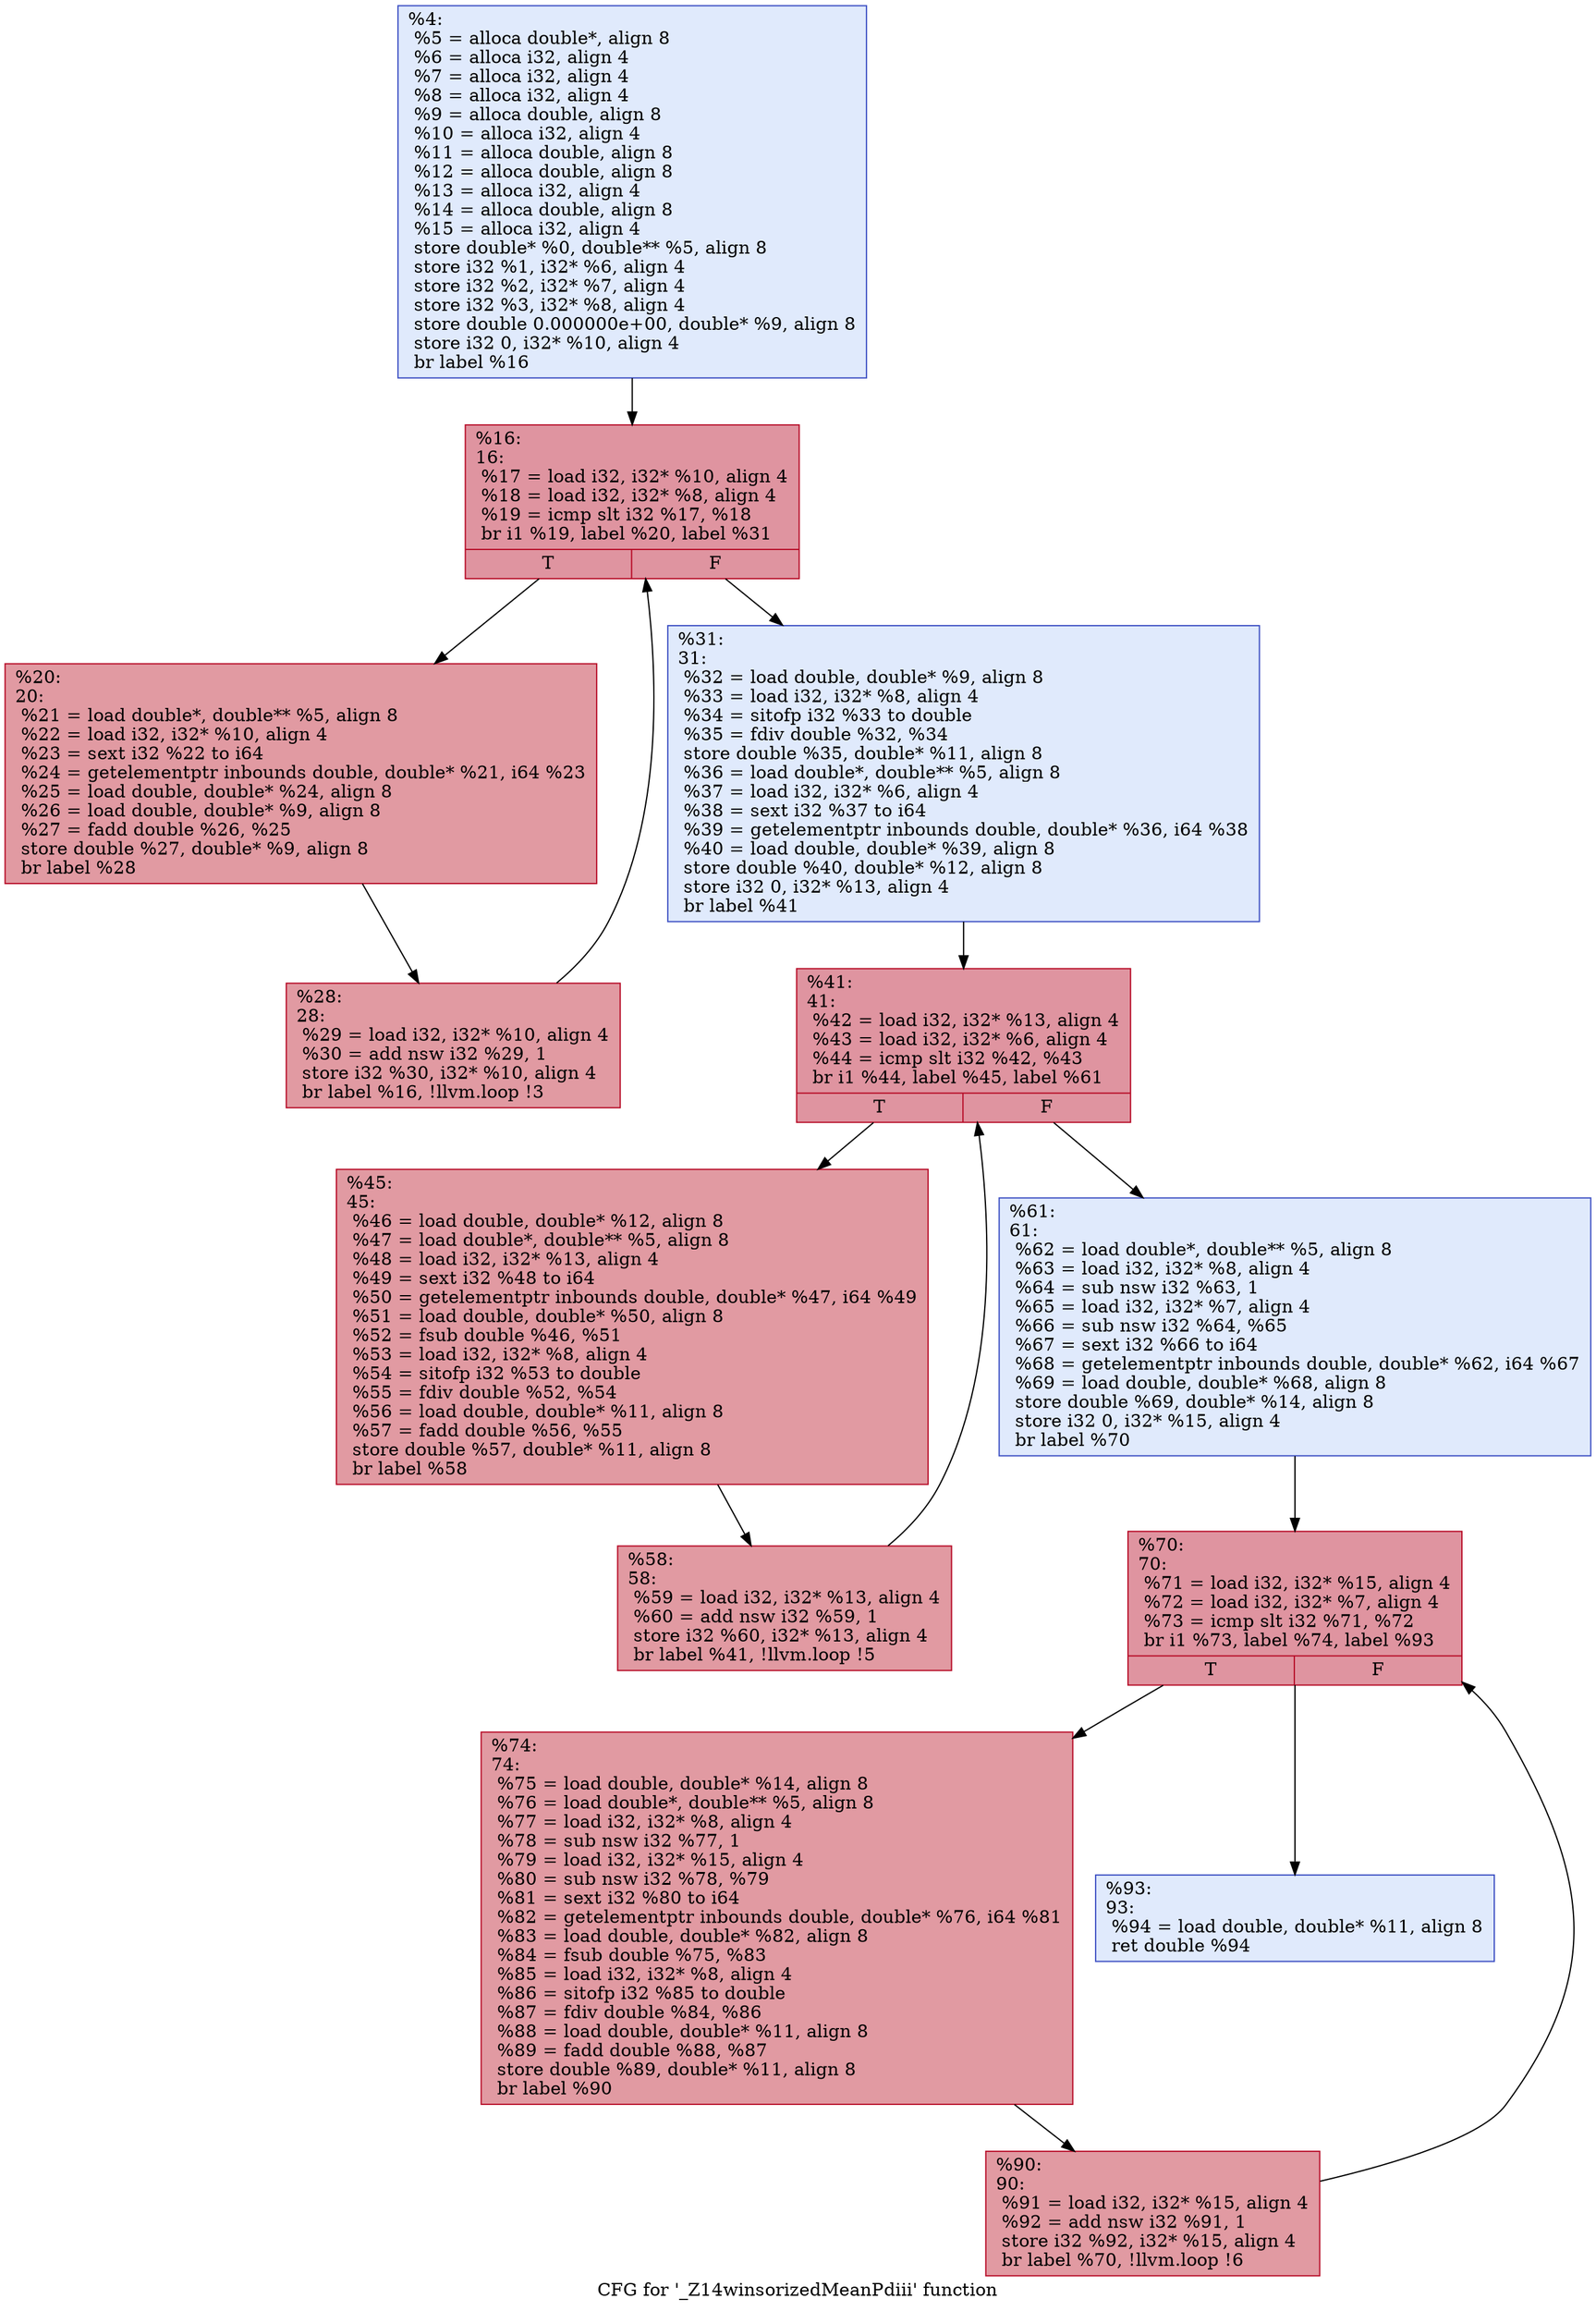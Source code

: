 digraph "CFG for '_Z14winsorizedMeanPdiii' function" {
	label="CFG for '_Z14winsorizedMeanPdiii' function";

	1 [shape=record,color="#3d50c3ff", style=filled, fillcolor="#b9d0f970",label="{%4:\l  %5 = alloca double*, align 8\l  %6 = alloca i32, align 4\l  %7 = alloca i32, align 4\l  %8 = alloca i32, align 4\l  %9 = alloca double, align 8\l  %10 = alloca i32, align 4\l  %11 = alloca double, align 8\l  %12 = alloca double, align 8\l  %13 = alloca i32, align 4\l  %14 = alloca double, align 8\l  %15 = alloca i32, align 4\l  store double* %0, double** %5, align 8\l  store i32 %1, i32* %6, align 4\l  store i32 %2, i32* %7, align 4\l  store i32 %3, i32* %8, align 4\l  store double 0.000000e+00, double* %9, align 8\l  store i32 0, i32* %10, align 4\l  br label %16\l}"];
	1 -> 2;
	2 [shape=record,color="#b70d28ff", style=filled, fillcolor="#b70d2870",label="{%16:\l16:                                               \l  %17 = load i32, i32* %10, align 4\l  %18 = load i32, i32* %8, align 4\l  %19 = icmp slt i32 %17, %18\l  br i1 %19, label %20, label %31\l|{<s0>T|<s1>F}}"];
	2 -> 3;
	2 -> 4;
	3 [shape=record,color="#b70d28ff", style=filled, fillcolor="#bb1b2c70",label="{%20:\l20:                                               \l  %21 = load double*, double** %5, align 8\l  %22 = load i32, i32* %10, align 4\l  %23 = sext i32 %22 to i64\l  %24 = getelementptr inbounds double, double* %21, i64 %23\l  %25 = load double, double* %24, align 8\l  %26 = load double, double* %9, align 8\l  %27 = fadd double %26, %25\l  store double %27, double* %9, align 8\l  br label %28\l}"];
	3 -> 5;
	5 [shape=record,color="#b70d28ff", style=filled, fillcolor="#bb1b2c70",label="{%28:\l28:                                               \l  %29 = load i32, i32* %10, align 4\l  %30 = add nsw i32 %29, 1\l  store i32 %30, i32* %10, align 4\l  br label %16, !llvm.loop !3\l}"];
	5 -> 2;
	4 [shape=record,color="#3d50c3ff", style=filled, fillcolor="#b9d0f970",label="{%31:\l31:                                               \l  %32 = load double, double* %9, align 8\l  %33 = load i32, i32* %8, align 4\l  %34 = sitofp i32 %33 to double\l  %35 = fdiv double %32, %34\l  store double %35, double* %11, align 8\l  %36 = load double*, double** %5, align 8\l  %37 = load i32, i32* %6, align 4\l  %38 = sext i32 %37 to i64\l  %39 = getelementptr inbounds double, double* %36, i64 %38\l  %40 = load double, double* %39, align 8\l  store double %40, double* %12, align 8\l  store i32 0, i32* %13, align 4\l  br label %41\l}"];
	4 -> 6;
	6 [shape=record,color="#b70d28ff", style=filled, fillcolor="#b70d2870",label="{%41:\l41:                                               \l  %42 = load i32, i32* %13, align 4\l  %43 = load i32, i32* %6, align 4\l  %44 = icmp slt i32 %42, %43\l  br i1 %44, label %45, label %61\l|{<s0>T|<s1>F}}"];
	6 -> 7;
	6 -> 8;
	7 [shape=record,color="#b70d28ff", style=filled, fillcolor="#bb1b2c70",label="{%45:\l45:                                               \l  %46 = load double, double* %12, align 8\l  %47 = load double*, double** %5, align 8\l  %48 = load i32, i32* %13, align 4\l  %49 = sext i32 %48 to i64\l  %50 = getelementptr inbounds double, double* %47, i64 %49\l  %51 = load double, double* %50, align 8\l  %52 = fsub double %46, %51\l  %53 = load i32, i32* %8, align 4\l  %54 = sitofp i32 %53 to double\l  %55 = fdiv double %52, %54\l  %56 = load double, double* %11, align 8\l  %57 = fadd double %56, %55\l  store double %57, double* %11, align 8\l  br label %58\l}"];
	7 -> 9;
	9 [shape=record,color="#b70d28ff", style=filled, fillcolor="#bb1b2c70",label="{%58:\l58:                                               \l  %59 = load i32, i32* %13, align 4\l  %60 = add nsw i32 %59, 1\l  store i32 %60, i32* %13, align 4\l  br label %41, !llvm.loop !5\l}"];
	9 -> 6;
	8 [shape=record,color="#3d50c3ff", style=filled, fillcolor="#b9d0f970",label="{%61:\l61:                                               \l  %62 = load double*, double** %5, align 8\l  %63 = load i32, i32* %8, align 4\l  %64 = sub nsw i32 %63, 1\l  %65 = load i32, i32* %7, align 4\l  %66 = sub nsw i32 %64, %65\l  %67 = sext i32 %66 to i64\l  %68 = getelementptr inbounds double, double* %62, i64 %67\l  %69 = load double, double* %68, align 8\l  store double %69, double* %14, align 8\l  store i32 0, i32* %15, align 4\l  br label %70\l}"];
	8 -> 10;
	10 [shape=record,color="#b70d28ff", style=filled, fillcolor="#b70d2870",label="{%70:\l70:                                               \l  %71 = load i32, i32* %15, align 4\l  %72 = load i32, i32* %7, align 4\l  %73 = icmp slt i32 %71, %72\l  br i1 %73, label %74, label %93\l|{<s0>T|<s1>F}}"];
	10 -> 11;
	10 -> 12;
	11 [shape=record,color="#b70d28ff", style=filled, fillcolor="#bb1b2c70",label="{%74:\l74:                                               \l  %75 = load double, double* %14, align 8\l  %76 = load double*, double** %5, align 8\l  %77 = load i32, i32* %8, align 4\l  %78 = sub nsw i32 %77, 1\l  %79 = load i32, i32* %15, align 4\l  %80 = sub nsw i32 %78, %79\l  %81 = sext i32 %80 to i64\l  %82 = getelementptr inbounds double, double* %76, i64 %81\l  %83 = load double, double* %82, align 8\l  %84 = fsub double %75, %83\l  %85 = load i32, i32* %8, align 4\l  %86 = sitofp i32 %85 to double\l  %87 = fdiv double %84, %86\l  %88 = load double, double* %11, align 8\l  %89 = fadd double %88, %87\l  store double %89, double* %11, align 8\l  br label %90\l}"];
	11 -> 13;
	13 [shape=record,color="#b70d28ff", style=filled, fillcolor="#bb1b2c70",label="{%90:\l90:                                               \l  %91 = load i32, i32* %15, align 4\l  %92 = add nsw i32 %91, 1\l  store i32 %92, i32* %15, align 4\l  br label %70, !llvm.loop !6\l}"];
	13 -> 10;
	12 [shape=record,color="#3d50c3ff", style=filled, fillcolor="#b9d0f970",label="{%93:\l93:                                               \l  %94 = load double, double* %11, align 8\l  ret double %94\l}"];
}
